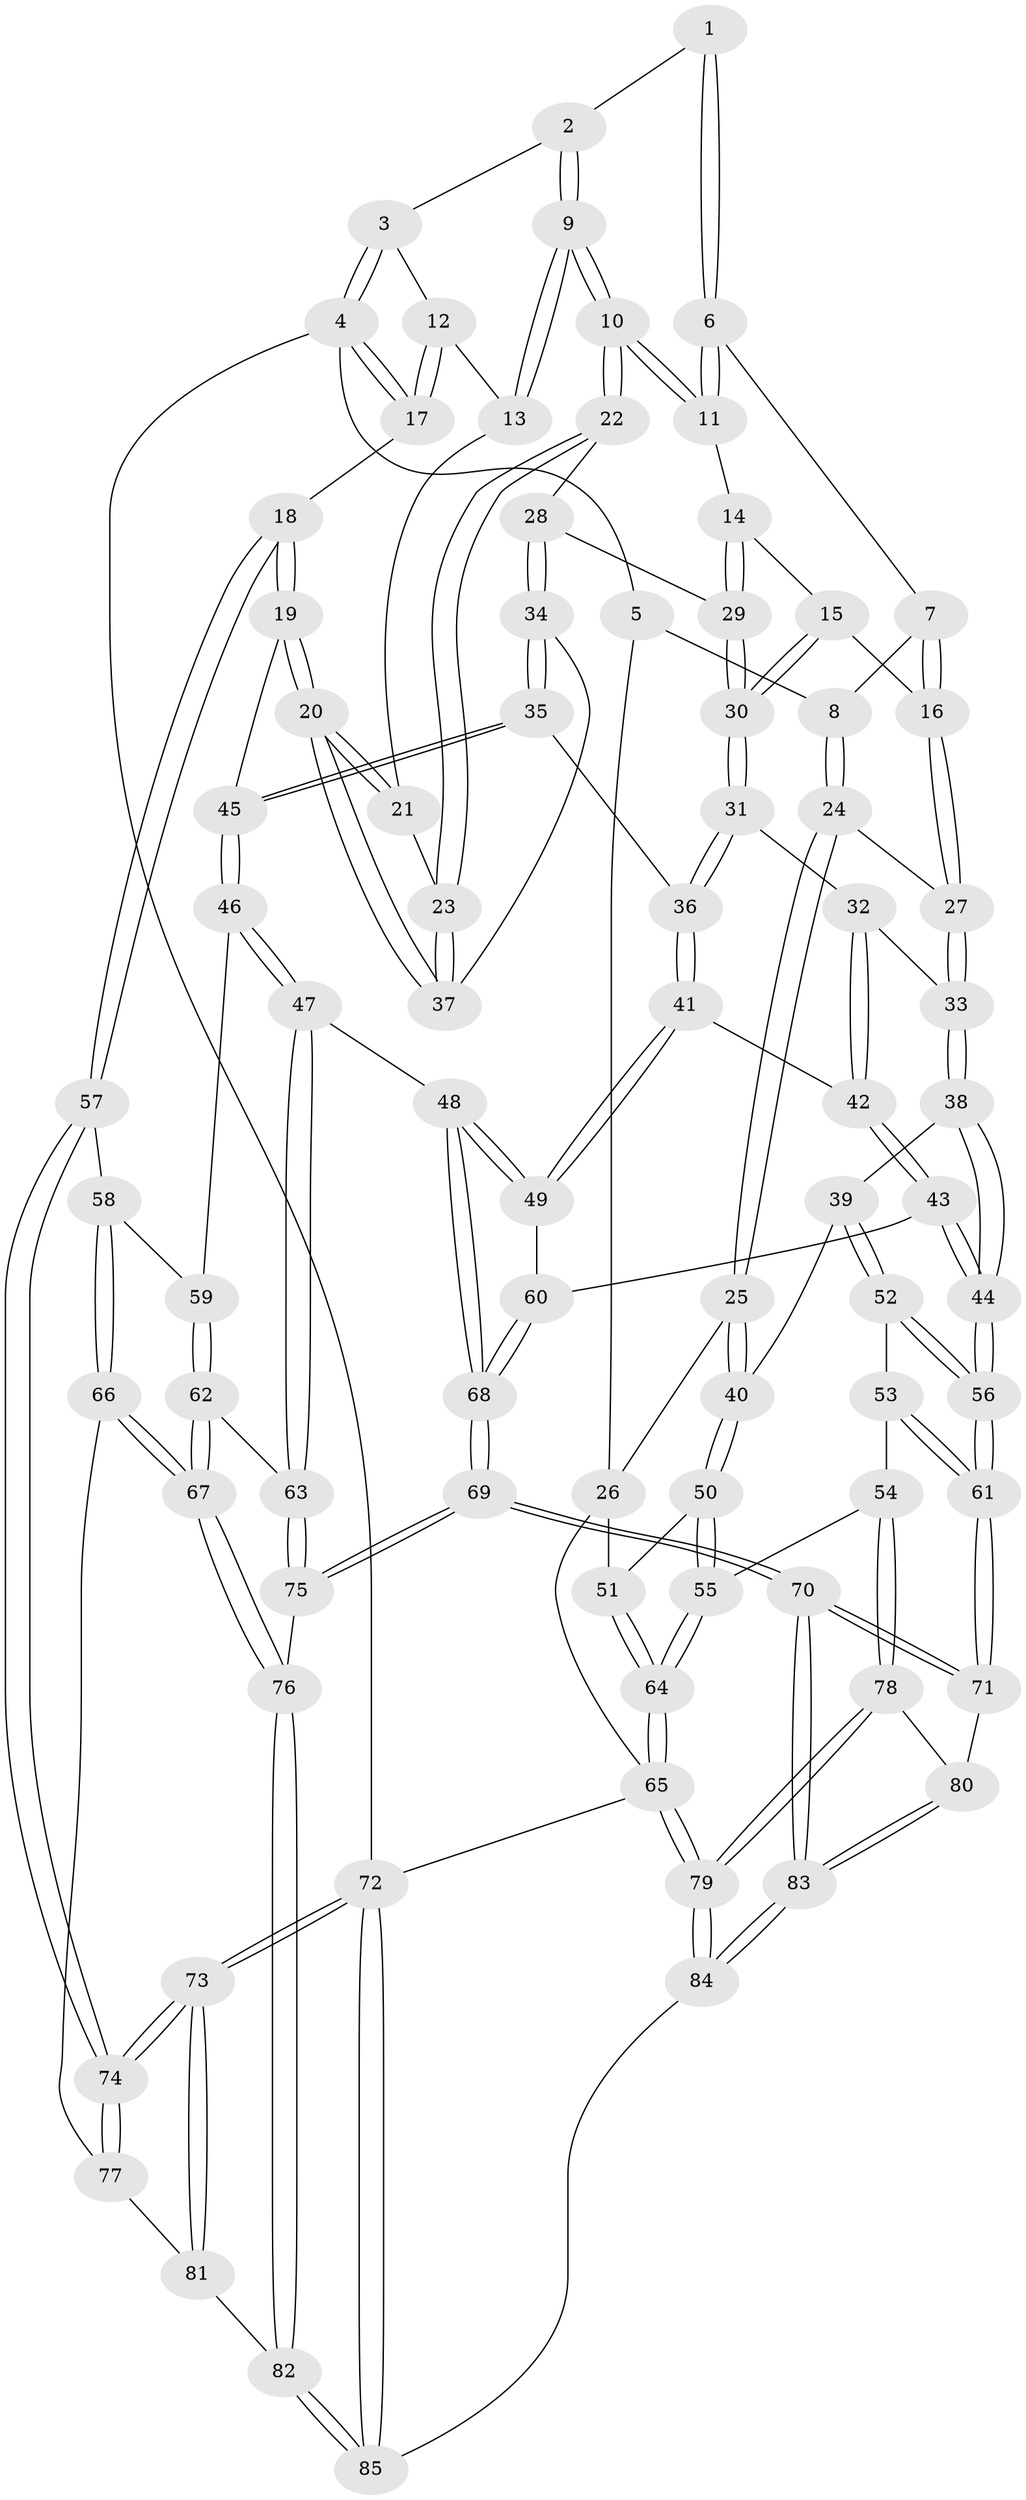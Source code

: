 // coarse degree distribution, {2: 0.058823529411764705, 3: 0.14705882352941177, 5: 0.4411764705882353, 4: 0.17647058823529413, 8: 0.029411764705882353, 7: 0.08823529411764706, 6: 0.029411764705882353, 1: 0.029411764705882353}
// Generated by graph-tools (version 1.1) at 2025/06/03/04/25 22:06:37]
// undirected, 85 vertices, 209 edges
graph export_dot {
graph [start="1"]
  node [color=gray90,style=filled];
  1 [pos="+0.4491029189480671+0"];
  2 [pos="+0.7429108165235692+0"];
  3 [pos="+1+0"];
  4 [pos="+1+0"];
  5 [pos="+0.21908302045132397+0"];
  6 [pos="+0.47712175253353767+0.10411601851886683"];
  7 [pos="+0.45054255233344953+0.12075963482784"];
  8 [pos="+0.25555724887899+0.10682508677650729"];
  9 [pos="+0.7065664203051524+0.10698096010074465"];
  10 [pos="+0.6806172355815403+0.15501332284492989"];
  11 [pos="+0.6673442165922282+0.15720241843943594"];
  12 [pos="+0.9134946736345082+0.14319504805675753"];
  13 [pos="+0.9093766158675864+0.1445209311015919"];
  14 [pos="+0.5419178841556865+0.2596406321851519"];
  15 [pos="+0.5314034139534456+0.2673359174179134"];
  16 [pos="+0.435491432038065+0.2632751620486205"];
  17 [pos="+1+0.32955031807247676"];
  18 [pos="+1+0.4444504579077864"];
  19 [pos="+1+0.41656295620302"];
  20 [pos="+1+0.41264649955076443"];
  21 [pos="+0.8972737898247788+0.19593300092691238"];
  22 [pos="+0.6870516412114871+0.17015254173351063"];
  23 [pos="+0.8265374112909599+0.2878230390701476"];
  24 [pos="+0.20809623172145936+0.22029684766917218"];
  25 [pos="+0.05949932093384947+0.273640151897851"];
  26 [pos="+0+0.3040226600788304"];
  27 [pos="+0.3466686421713793+0.32766292316018236"];
  28 [pos="+0.6731445215553976+0.2888498757747528"];
  29 [pos="+0.5982693563255387+0.33155374700442336"];
  30 [pos="+0.5441877139226201+0.3812896963985941"];
  31 [pos="+0.5369585527946708+0.4367780283273645"];
  32 [pos="+0.5283527693288272+0.4400076084323732"];
  33 [pos="+0.3688966642000587+0.4105828188500823"];
  34 [pos="+0.6867507820278583+0.4434689029908329"];
  35 [pos="+0.6780324567246919+0.46075273817197226"];
  36 [pos="+0.6745502186032871+0.4614554591088946"];
  37 [pos="+0.8628600983174115+0.3444303127893457"];
  38 [pos="+0.33702872244549076+0.46927216107923136"];
  39 [pos="+0.2960626683401114+0.5054290783667041"];
  40 [pos="+0.279149366494653+0.5055480161067486"];
  41 [pos="+0.6271751538528599+0.5480651968051657"];
  42 [pos="+0.5062333686881281+0.5857579017525872"];
  43 [pos="+0.4884302066661853+0.6297248381552554"];
  44 [pos="+0.4877740593417242+0.63001020813805"];
  45 [pos="+0.7535172982049059+0.5408997261883645"];
  46 [pos="+0.7584137829396854+0.5699883856093215"];
  47 [pos="+0.7232872383913057+0.6727619267279478"];
  48 [pos="+0.6527542734535412+0.6944447692829884"];
  49 [pos="+0.6082040224347053+0.6583488661900047"];
  50 [pos="+0.10225828150261576+0.5535946047588228"];
  51 [pos="+0+0.48785066604392635"];
  52 [pos="+0.2993796561885795+0.5350561352787631"];
  53 [pos="+0.28862096367637086+0.6159135692979626"];
  54 [pos="+0.20298560194371637+0.7199878214693367"];
  55 [pos="+0.18939894349175515+0.7120757395694064"];
  56 [pos="+0.4420568449443527+0.6819664185038091"];
  57 [pos="+1+0.4874143437395593"];
  58 [pos="+0.9910572216893155+0.5995981489335522"];
  59 [pos="+0.9025782167710202+0.6296982238394206"];
  60 [pos="+0.5344542466196601+0.6437387813395876"];
  61 [pos="+0.41809831938653885+0.7281128126787685"];
  62 [pos="+0.84823975875785+0.7091726485578707"];
  63 [pos="+0.7766370652694481+0.7194834607860631"];
  64 [pos="+0+0.8399683745231006"];
  65 [pos="+0+1"];
  66 [pos="+0.9162761044338773+0.778571394289142"];
  67 [pos="+0.9099825151250884+0.7801050339879773"];
  68 [pos="+0.5783621939097644+0.9117870107619623"];
  69 [pos="+0.5740819764143841+0.9262088871257987"];
  70 [pos="+0.5362820167242742+0.9576951799998854"];
  71 [pos="+0.4159990082958931+0.7387677590923155"];
  72 [pos="+1+1"];
  73 [pos="+1+0.9186541004566773"];
  74 [pos="+1+0.7648318979757222"];
  75 [pos="+0.7790765972069843+0.8767166219678623"];
  76 [pos="+0.8347021624140061+0.8949868120649613"];
  77 [pos="+0.9459832446573485+0.7850089974096893"];
  78 [pos="+0.23338466978545372+0.769984461568408"];
  79 [pos="+0+1"];
  80 [pos="+0.23876375018228824+0.77143105077032"];
  81 [pos="+0.9723792685983135+0.8946203976255461"];
  82 [pos="+0.8542875952997517+0.91706908266116"];
  83 [pos="+0.4670535383382656+1"];
  84 [pos="+0.4632701362438471+1"];
  85 [pos="+0.9412635600174027+1"];
  1 -- 2;
  1 -- 6;
  1 -- 6;
  2 -- 3;
  2 -- 9;
  2 -- 9;
  3 -- 4;
  3 -- 4;
  3 -- 12;
  4 -- 5;
  4 -- 17;
  4 -- 17;
  4 -- 72;
  5 -- 8;
  5 -- 26;
  6 -- 7;
  6 -- 11;
  6 -- 11;
  7 -- 8;
  7 -- 16;
  7 -- 16;
  8 -- 24;
  8 -- 24;
  9 -- 10;
  9 -- 10;
  9 -- 13;
  9 -- 13;
  10 -- 11;
  10 -- 11;
  10 -- 22;
  10 -- 22;
  11 -- 14;
  12 -- 13;
  12 -- 17;
  12 -- 17;
  13 -- 21;
  14 -- 15;
  14 -- 29;
  14 -- 29;
  15 -- 16;
  15 -- 30;
  15 -- 30;
  16 -- 27;
  16 -- 27;
  17 -- 18;
  18 -- 19;
  18 -- 19;
  18 -- 57;
  18 -- 57;
  19 -- 20;
  19 -- 20;
  19 -- 45;
  20 -- 21;
  20 -- 21;
  20 -- 37;
  20 -- 37;
  21 -- 23;
  22 -- 23;
  22 -- 23;
  22 -- 28;
  23 -- 37;
  23 -- 37;
  24 -- 25;
  24 -- 25;
  24 -- 27;
  25 -- 26;
  25 -- 40;
  25 -- 40;
  26 -- 51;
  26 -- 65;
  27 -- 33;
  27 -- 33;
  28 -- 29;
  28 -- 34;
  28 -- 34;
  29 -- 30;
  29 -- 30;
  30 -- 31;
  30 -- 31;
  31 -- 32;
  31 -- 36;
  31 -- 36;
  32 -- 33;
  32 -- 42;
  32 -- 42;
  33 -- 38;
  33 -- 38;
  34 -- 35;
  34 -- 35;
  34 -- 37;
  35 -- 36;
  35 -- 45;
  35 -- 45;
  36 -- 41;
  36 -- 41;
  38 -- 39;
  38 -- 44;
  38 -- 44;
  39 -- 40;
  39 -- 52;
  39 -- 52;
  40 -- 50;
  40 -- 50;
  41 -- 42;
  41 -- 49;
  41 -- 49;
  42 -- 43;
  42 -- 43;
  43 -- 44;
  43 -- 44;
  43 -- 60;
  44 -- 56;
  44 -- 56;
  45 -- 46;
  45 -- 46;
  46 -- 47;
  46 -- 47;
  46 -- 59;
  47 -- 48;
  47 -- 63;
  47 -- 63;
  48 -- 49;
  48 -- 49;
  48 -- 68;
  48 -- 68;
  49 -- 60;
  50 -- 51;
  50 -- 55;
  50 -- 55;
  51 -- 64;
  51 -- 64;
  52 -- 53;
  52 -- 56;
  52 -- 56;
  53 -- 54;
  53 -- 61;
  53 -- 61;
  54 -- 55;
  54 -- 78;
  54 -- 78;
  55 -- 64;
  55 -- 64;
  56 -- 61;
  56 -- 61;
  57 -- 58;
  57 -- 74;
  57 -- 74;
  58 -- 59;
  58 -- 66;
  58 -- 66;
  59 -- 62;
  59 -- 62;
  60 -- 68;
  60 -- 68;
  61 -- 71;
  61 -- 71;
  62 -- 63;
  62 -- 67;
  62 -- 67;
  63 -- 75;
  63 -- 75;
  64 -- 65;
  64 -- 65;
  65 -- 79;
  65 -- 79;
  65 -- 72;
  66 -- 67;
  66 -- 67;
  66 -- 77;
  67 -- 76;
  67 -- 76;
  68 -- 69;
  68 -- 69;
  69 -- 70;
  69 -- 70;
  69 -- 75;
  69 -- 75;
  70 -- 71;
  70 -- 71;
  70 -- 83;
  70 -- 83;
  71 -- 80;
  72 -- 73;
  72 -- 73;
  72 -- 85;
  72 -- 85;
  73 -- 74;
  73 -- 74;
  73 -- 81;
  73 -- 81;
  74 -- 77;
  74 -- 77;
  75 -- 76;
  76 -- 82;
  76 -- 82;
  77 -- 81;
  78 -- 79;
  78 -- 79;
  78 -- 80;
  79 -- 84;
  79 -- 84;
  80 -- 83;
  80 -- 83;
  81 -- 82;
  82 -- 85;
  82 -- 85;
  83 -- 84;
  83 -- 84;
  84 -- 85;
}
